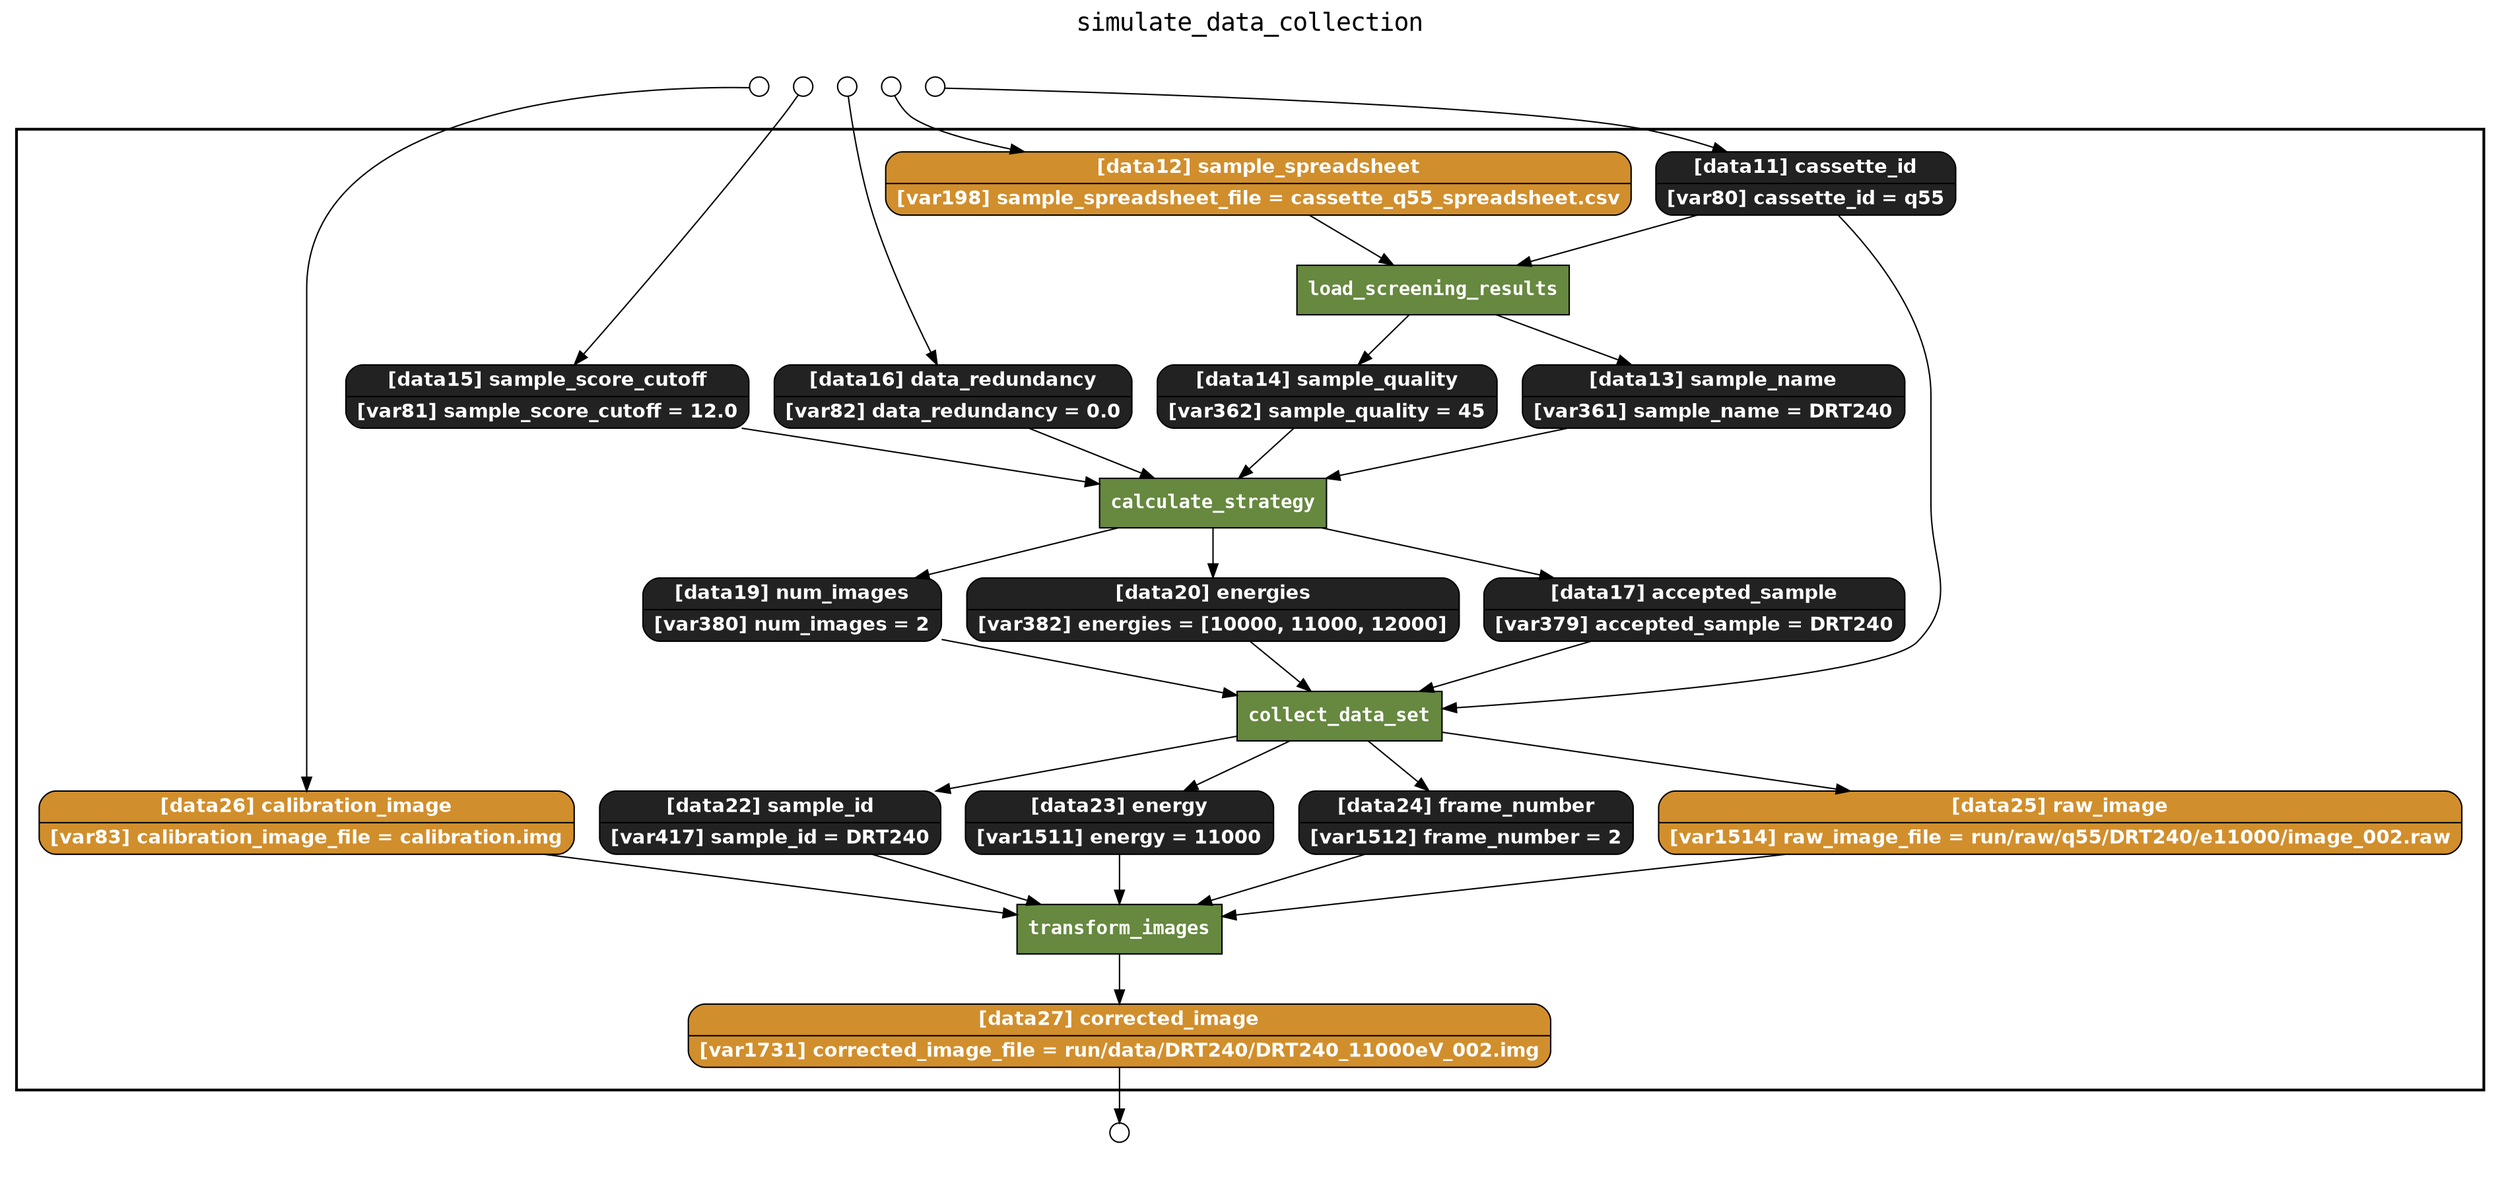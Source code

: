 
digraph yw_data_view {
rankdir=TB
fontname=Courier; fontsize=18; labelloc=t
label="simulate_data_collection"
subgraph cluster_workflow { label=""; color=black; penwidth=2
subgraph cluster_workflow_inner { label=""; color=white
node[shape=box style=filled fillcolor="#66883F" peripheries=1 fontname="Courier-Bold" fontcolor=white]
collect_data_set
calculate_strategy
load_screening_results
transform_images
node[shape=box style="filled" fillcolor="#CCFFCC" peripheries=1 fontname=Courier]
node[shape=box style="rounded,filled" fillcolor="#D18E2C" peripheries=1 fontname="Helvetica-Bold"]
sample_spreadsheet [shape=record rankdir=LR label="{<f0> [data12] sample_spreadsheet |<f1> [var198] sample_spreadsheet_file = cassette_q55_spreadsheet.csv}"]
raw_image [shape=record rankdir=LR label="{<f0> [data25] raw_image |<f1> [var1514] raw_image_file = run/raw/q55/DRT240/e11000/image_002.raw}"]
calibration_image [shape=record rankdir=LR label="{<f0> [data26] calibration_image |<f1> [var83] calibration_image_file = calibration.img}"]
corrected_image [shape=record rankdir=LR label="{<f0> [data27] corrected_image |<f1> [var1731] corrected_image_file = run/data/DRT240/DRT240_11000eV_002.img}"]
node[shape=box style="rounded,filled" fillcolor="#222222" peripheries=1 fontname="Helvetica-Bold"]
cassette_id [shape=record rankdir=LR label="{<f0> [data11] cassette_id |<f1> [var80] cassette_id = q55}"]
sample_name [shape=record rankdir=LR label="{<f0> [data13] sample_name |<f1> [var361] sample_name = DRT240}"]
sample_quality [shape=record rankdir=LR label="{<f0> [data14] sample_quality |<f1> [var362] sample_quality = 45}"]
sample_score_cutoff [shape=record rankdir=LR label="{<f0> [data15] sample_score_cutoff |<f1> [var81] sample_score_cutoff = 12.0}"]
data_redundancy [shape=record rankdir=LR label="{<f0> [data16] data_redundancy |<f1> [var82] data_redundancy = 0.0}"]
accepted_sample [shape=record rankdir=LR label="{<f0> [data17] accepted_sample |<f1> [var379] accepted_sample = DRT240}"]
num_images [shape=record rankdir=LR label="{<f0> [data19] num_images |<f1> [var380] num_images = 2}"]
energies [shape=record rankdir=LR label="{<f0> [data20] energies |<f1> [var382] energies = [10000, 11000, 12000]}"]
sample_id [shape=record rankdir=LR label="{<f0> [data22] sample_id |<f1> [var417] sample_id = DRT240}"]
energy [shape=record rankdir=LR label="{<f0> [data23] energy |<f1> [var1511] energy = 11000}"]
frame_number [shape=record rankdir=LR label="{<f0> [data24] frame_number |<f1> [var1512] frame_number = 2}"]
}}
subgraph cluster_inflows { label=""; color=white; penwidth=2
subgraph cluster_inflows_inner { label=""; color=white
node[shape=circle fillcolor="#FFFFFF" peripheries=1 width=0.2]
sample_spreadsheet_inflow [label=""]
calibration_image_inflow [label=""]
sample_score_cutoff_inflow [label=""]
data_redundancy_inflow [label=""]
cassette_id_inflow [label=""]
}}
subgraph cluster_outflows { label=""; color=white; penwidth=2
subgraph cluster_outflows_inner { label=""; color=white
node[shape=circle fillcolor="#FFFFFF" peripheries=1 width=0.2]
corrected_image_outflow [label=""]
}}
sample_spreadsheet -> load_screening_results
energy -> transform_images
sample_id -> transform_images
raw_image -> transform_images
num_images -> collect_data_set
sample_name -> calculate_strategy
data_redundancy -> calculate_strategy
calibration_image -> transform_images
sample_score_cutoff -> calculate_strategy
energies -> collect_data_set
sample_quality -> calculate_strategy
accepted_sample -> collect_data_set
cassette_id -> collect_data_set
cassette_id -> load_screening_results
frame_number -> transform_images
load_screening_results -> sample_name
load_screening_results -> sample_quality
calculate_strategy -> accepted_sample
calculate_strategy -> num_images
calculate_strategy -> energies
collect_data_set -> sample_id
collect_data_set -> energy
collect_data_set -> frame_number
collect_data_set -> raw_image
transform_images -> corrected_image
sample_spreadsheet_inflow -> sample_spreadsheet
calibration_image_inflow -> calibration_image
sample_score_cutoff_inflow -> sample_score_cutoff
data_redundancy_inflow -> data_redundancy
cassette_id_inflow -> cassette_id
corrected_image -> corrected_image_outflow
}

